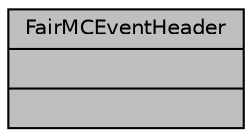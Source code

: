 digraph "FairMCEventHeader"
{
 // INTERACTIVE_SVG=YES
  bgcolor="transparent";
  edge [fontname="Helvetica",fontsize="10",labelfontname="Helvetica",labelfontsize="10"];
  node [fontname="Helvetica",fontsize="10",shape=record];
  Node1 [label="{FairMCEventHeader\n||}",height=0.2,width=0.4,color="black", fillcolor="grey75", style="filled", fontcolor="black"];
}
